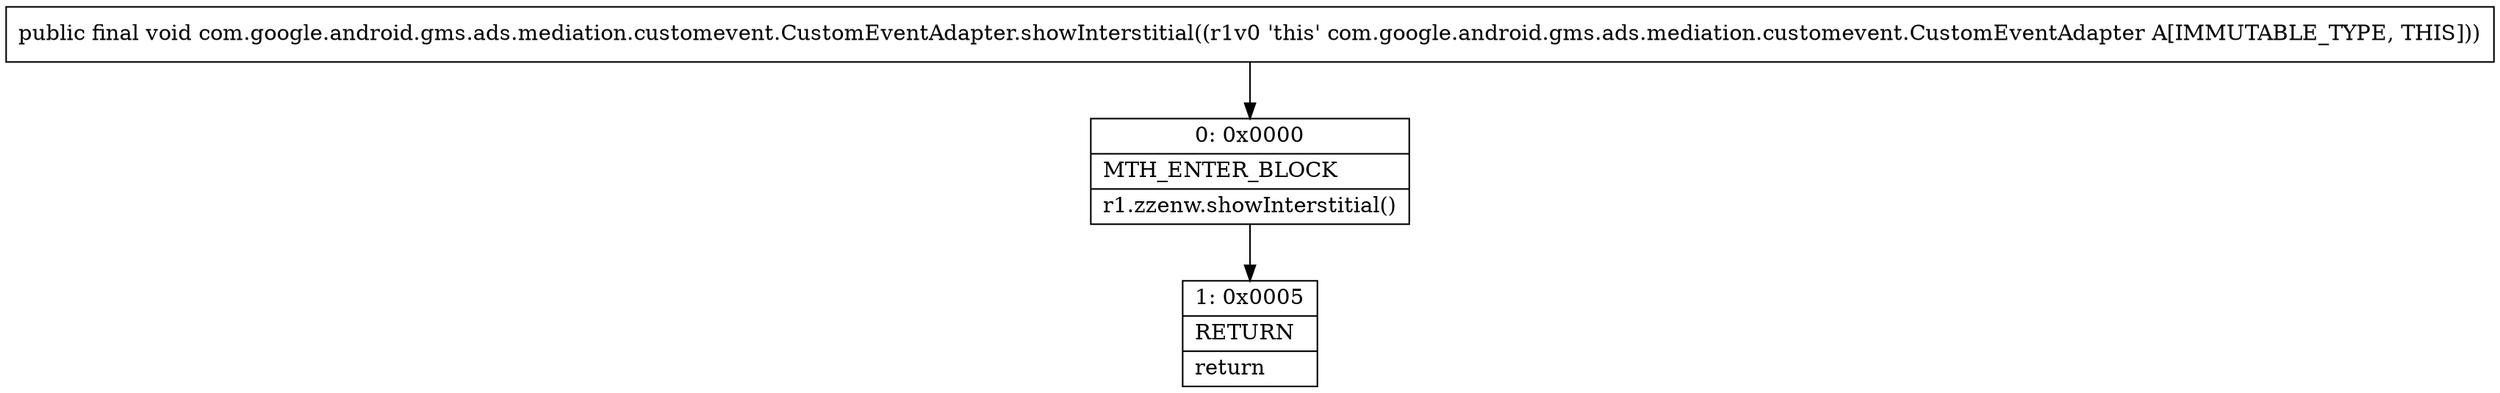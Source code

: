 digraph "CFG forcom.google.android.gms.ads.mediation.customevent.CustomEventAdapter.showInterstitial()V" {
Node_0 [shape=record,label="{0\:\ 0x0000|MTH_ENTER_BLOCK\l|r1.zzenw.showInterstitial()\l}"];
Node_1 [shape=record,label="{1\:\ 0x0005|RETURN\l|return\l}"];
MethodNode[shape=record,label="{public final void com.google.android.gms.ads.mediation.customevent.CustomEventAdapter.showInterstitial((r1v0 'this' com.google.android.gms.ads.mediation.customevent.CustomEventAdapter A[IMMUTABLE_TYPE, THIS])) }"];
MethodNode -> Node_0;
Node_0 -> Node_1;
}

